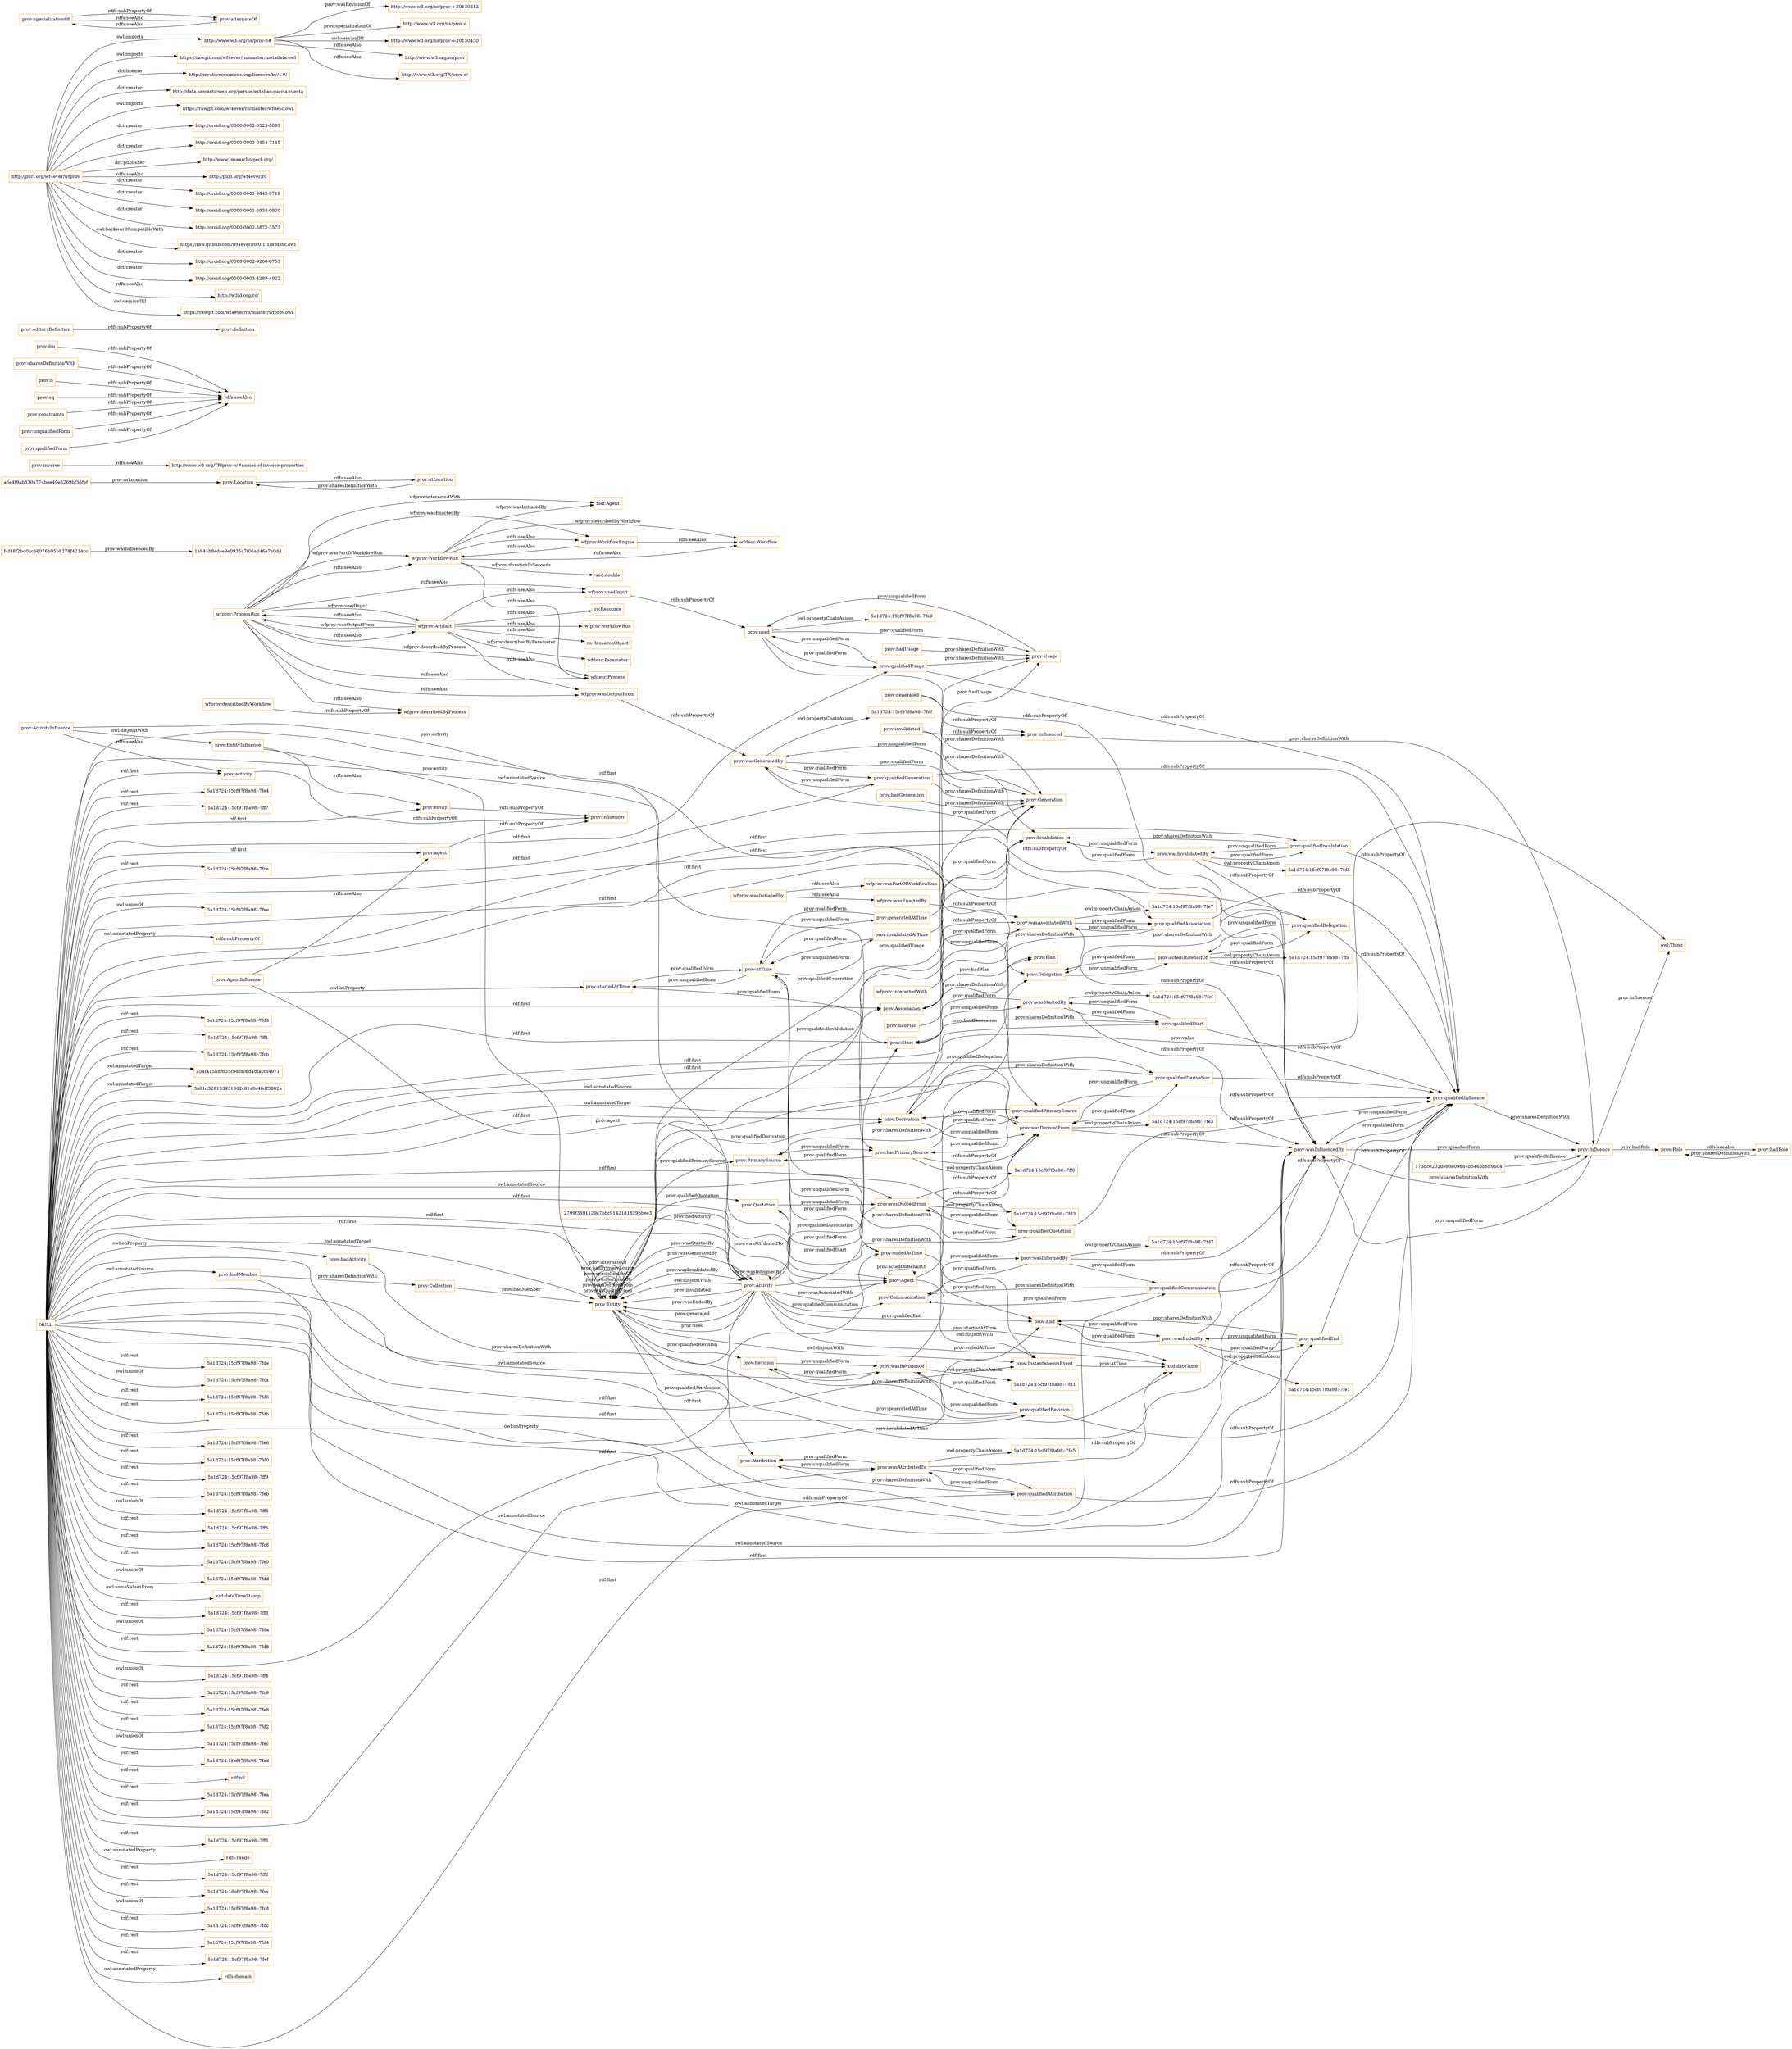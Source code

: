 digraph ar2dtool_diagram { 
rankdir=LR;
size="1501"
node [shape = rectangle, color="orange"]; "wfprov:WorkflowRun" "wfprov:WorkflowEngine" "wfprov:ProcessRun" "wfprov:Artifact" "prov:Influence" "prov:End" "prov:Agent" "prov:Derivation" "prov:Role" "a54f415b8f635c98f8c6d4dfa0f84971" "3a01d328153931802c81a0c46df3882a" "f4f48f2bd0ac66076b95b8278f4214cc" "prov:Quotation" "173dc0202de93e09684b5463b6ff9b04" "prov:Collection" "prov:InstantaneousEvent" "prov:Delegation" "prov:Invalidation" "prov:Usage" "2799f3591129c7bbc91421d1829bbee3" "prov:Attribution" "prov:PrimarySource" "owl:Thing" "prov:ActivityInfluence" "prov:Entity" "prov:Revision" "prov:Communication" "prov:Association" "prov:Start" "a6e4f9ab330a774bee49e5269bf36fef" "prov:Plan" "prov:EntityInfluence" "prov:Activity" "1a844b8edce9e0935a7f06ad46e7a0d4" "prov:Location" "prov:AgentInfluence" "prov:Generation" ; /*classes style*/
	"prov:qualifiedQuotation" -> "prov:wasQuotedFrom" [ label = "prov:unqualifiedForm" ];
	"prov:qualifiedQuotation" -> "prov:Quotation" [ label = "prov:sharesDefinitionWith" ];
	"prov:qualifiedQuotation" -> "prov:qualifiedInfluence" [ label = "rdfs:subPropertyOf" ];
	"prov:inverse" -> "http://www.w3.org/TR/prov-o/#names-of-inverse-properties" [ label = "rdfs:seeAlso" ];
	"prov:atLocation" -> "prov:Location" [ label = "prov:sharesDefinitionWith" ];
	"wfprov:ProcessRun" -> "wfprov:wasOutputFrom" [ label = "rdfs:seeAlso" ];
	"wfprov:ProcessRun" -> "wfprov:Artifact" [ label = "rdfs:seeAlso" ];
	"wfprov:ProcessRun" -> "wfprov:describedByProcess" [ label = "rdfs:seeAlso" ];
	"wfprov:ProcessRun" -> "wfprov:usedInput" [ label = "rdfs:seeAlso" ];
	"wfprov:ProcessRun" -> "wfdesc:Process" [ label = "rdfs:seeAlso" ];
	"wfprov:ProcessRun" -> "wfprov:WorkflowRun" [ label = "rdfs:seeAlso" ];
	"prov:Invalidation" -> "prov:wasInvalidatedBy" [ label = "prov:unqualifiedForm" ];
	"prov:Quotation" -> "prov:wasQuotedFrom" [ label = "prov:unqualifiedForm" ];
	"prov:Location" -> "prov:atLocation" [ label = "rdfs:seeAlso" ];
	"prov:Communication" -> "prov:wasInformedBy" [ label = "prov:unqualifiedForm" ];
	"prov:dm" -> "rdfs:seeAlso" [ label = "rdfs:subPropertyOf" ];
	"wfprov:Artifact" -> "ro:Resource" [ label = "rdfs:seeAlso" ];
	"wfprov:Artifact" -> "wfprov:wasOutputFrom" [ label = "rdfs:seeAlso" ];
	"wfprov:Artifact" -> "wfprov:workflowRun" [ label = "rdfs:seeAlso" ];
	"wfprov:Artifact" -> "wfprov:usedInput" [ label = "rdfs:seeAlso" ];
	"wfprov:Artifact" -> "ro:ResearchObject" [ label = "rdfs:seeAlso" ];
	"wfprov:Artifact" -> "wfprov:ProcessRun" [ label = "rdfs:seeAlso" ];
	"prov:ActivityInfluence" -> "prov:activity" [ label = "rdfs:seeAlso" ];
	"prov:ActivityInfluence" -> "prov:EntityInfluence" [ label = "owl:disjointWith" ];
	"prov:entity" -> "prov:influencer" [ label = "rdfs:subPropertyOf" ];
	"prov:qualifiedDelegation" -> "prov:Delegation" [ label = "prov:sharesDefinitionWith" ];
	"prov:qualifiedDelegation" -> "prov:actedOnBehalfOf" [ label = "prov:unqualifiedForm" ];
	"prov:qualifiedDelegation" -> "prov:qualifiedInfluence" [ label = "rdfs:subPropertyOf" ];
	"prov:used" -> "prov:wasInfluencedBy" [ label = "rdfs:subPropertyOf" ];
	"prov:used" -> "prov:Usage" [ label = "prov:qualifiedForm" ];
	"prov:used" -> "5a1d724:15cf97f8a98:-7fe9" [ label = "owl:propertyChainAxiom" ];
	"prov:used" -> "prov:qualifiedUsage" [ label = "prov:qualifiedForm" ];
	"prov:qualifiedStart" -> "prov:Start" [ label = "prov:sharesDefinitionWith" ];
	"prov:qualifiedStart" -> "prov:wasStartedBy" [ label = "prov:unqualifiedForm" ];
	"prov:qualifiedStart" -> "prov:qualifiedInfluence" [ label = "rdfs:subPropertyOf" ];
	"prov:qualifiedAssociation" -> "prov:Association" [ label = "prov:sharesDefinitionWith" ];
	"prov:qualifiedAssociation" -> "prov:wasAssociatedWith" [ label = "prov:unqualifiedForm" ];
	"prov:qualifiedAssociation" -> "prov:qualifiedInfluence" [ label = "rdfs:subPropertyOf" ];
	"prov:actedOnBehalfOf" -> "prov:qualifiedDelegation" [ label = "prov:qualifiedForm" ];
	"prov:actedOnBehalfOf" -> "5a1d724:15cf97f8a98:-7ffa" [ label = "owl:propertyChainAxiom" ];
	"prov:actedOnBehalfOf" -> "prov:Delegation" [ label = "prov:qualifiedForm" ];
	"prov:actedOnBehalfOf" -> "prov:wasInfluencedBy" [ label = "rdfs:subPropertyOf" ];
	"prov:qualifiedCommunication" -> "prov:Communication" [ label = "prov:sharesDefinitionWith" ];
	"prov:qualifiedCommunication" -> "prov:Communication" [ label = "prov:qualifiedForm" ];
	"prov:qualifiedCommunication" -> "prov:qualifiedInfluence" [ label = "rdfs:subPropertyOf" ];
	"prov:wasRevisionOf" -> "prov:Revision" [ label = "prov:qualifiedForm" ];
	"prov:wasRevisionOf" -> "5a1d724:15cf97f8a98:-7fd1" [ label = "owl:propertyChainAxiom" ];
	"prov:wasRevisionOf" -> "prov:qualifiedRevision" [ label = "prov:qualifiedForm" ];
	"prov:wasRevisionOf" -> "prov:wasDerivedFrom" [ label = "rdfs:subPropertyOf" ];
	"prov:editorsDefinition" -> "prov:definition" [ label = "rdfs:subPropertyOf" ];
	"prov:wasDerivedFrom" -> "5a1d724:15cf97f8a98:-7fe3" [ label = "owl:propertyChainAxiom" ];
	"prov:wasDerivedFrom" -> "prov:Derivation" [ label = "prov:qualifiedForm" ];
	"prov:wasDerivedFrom" -> "prov:qualifiedDerivation" [ label = "prov:qualifiedForm" ];
	"prov:wasDerivedFrom" -> "prov:wasInfluencedBy" [ label = "rdfs:subPropertyOf" ];
	"prov:wasEndedBy" -> "prov:qualifiedEnd" [ label = "prov:qualifiedForm" ];
	"prov:wasEndedBy" -> "5a1d724:15cf97f8a98:-7fe1" [ label = "owl:propertyChainAxiom" ];
	"prov:wasEndedBy" -> "prov:End" [ label = "prov:qualifiedForm" ];
	"prov:wasEndedBy" -> "prov:wasInfluencedBy" [ label = "rdfs:subPropertyOf" ];
	"prov:PrimarySource" -> "prov:hadPrimarySource" [ label = "prov:unqualifiedForm" ];
	"prov:wasAttributedTo" -> "prov:Attribution" [ label = "prov:qualifiedForm" ];
	"prov:wasAttributedTo" -> "prov:wasInfluencedBy" [ label = "rdfs:subPropertyOf" ];
	"prov:wasAttributedTo" -> "5a1d724:15cf97f8a98:-7fe5" [ label = "owl:propertyChainAxiom" ];
	"prov:wasAttributedTo" -> "prov:qualifiedAttribution" [ label = "prov:qualifiedForm" ];
	"prov:Role" -> "prov:hadRole" [ label = "rdfs:seeAlso" ];
	"prov:Attribution" -> "prov:wasAttributedTo" [ label = "prov:unqualifiedForm" ];
	"prov:hadPrimarySource" -> "5a1d724:15cf97f8a98:-7ff0" [ label = "owl:propertyChainAxiom" ];
	"prov:hadPrimarySource" -> "prov:PrimarySource" [ label = "prov:qualifiedForm" ];
	"prov:hadPrimarySource" -> "prov:qualifiedPrimarySource" [ label = "prov:qualifiedForm" ];
	"prov:hadPrimarySource" -> "prov:wasDerivedFrom" [ label = "rdfs:subPropertyOf" ];
	"prov:qualifiedPrimarySource" -> "prov:qualifiedInfluence" [ label = "rdfs:subPropertyOf" ];
	"prov:qualifiedPrimarySource" -> "prov:PrimarySource" [ label = "prov:sharesDefinitionWith" ];
	"prov:qualifiedPrimarySource" -> "prov:hadPrimarySource" [ label = "prov:unqualifiedForm" ];
	"prov:invalidated" -> "prov:influenced" [ label = "rdfs:subPropertyOf" ];
	"prov:invalidated" -> "prov:Invalidation" [ label = "prov:sharesDefinitionWith" ];
	"prov:generated" -> "prov:Generation" [ label = "prov:sharesDefinitionWith" ];
	"prov:generated" -> "prov:influenced" [ label = "rdfs:subPropertyOf" ];
	"prov:Delegation" -> "prov:actedOnBehalfOf" [ label = "prov:unqualifiedForm" ];
	"prov:Derivation" -> "prov:wasDerivedFrom" [ label = "prov:unqualifiedForm" ];
	"prov:Association" -> "prov:wasAssociatedWith" [ label = "prov:unqualifiedForm" ];
	"prov:qualifiedDerivation" -> "prov:wasDerivedFrom" [ label = "prov:unqualifiedForm" ];
	"prov:qualifiedDerivation" -> "prov:qualifiedInfluence" [ label = "rdfs:subPropertyOf" ];
	"prov:qualifiedDerivation" -> "prov:Derivation" [ label = "prov:sharesDefinitionWith" ];
	"prov:End" -> "prov:wasEndedBy" [ label = "prov:unqualifiedForm" ];
	"prov:wasInfluencedBy" -> "prov:Influence" [ label = "prov:sharesDefinitionWith" ];
	"prov:wasInfluencedBy" -> "prov:Influence" [ label = "prov:qualifiedForm" ];
	"prov:wasInfluencedBy" -> "prov:qualifiedInfluence" [ label = "prov:qualifiedForm" ];
	"prov:hadPlan" -> "prov:Plan" [ label = "prov:sharesDefinitionWith" ];
	"prov:Usage" -> "prov:used" [ label = "prov:unqualifiedForm" ];
	"prov:hadUsage" -> "prov:Usage" [ label = "prov:sharesDefinitionWith" ];
	"prov:hadMember" -> "prov:Collection" [ label = "prov:sharesDefinitionWith" ];
	"prov:hadMember" -> "prov:wasInfluencedBy" [ label = "rdfs:subPropertyOf" ];
	"prov:Agent" -> "prov:InstantaneousEvent" [ label = "owl:disjointWith" ];
	"prov:agent" -> "prov:influencer" [ label = "rdfs:subPropertyOf" ];
	"prov:hadGeneration" -> "prov:Generation" [ label = "prov:sharesDefinitionWith" ];
	"wfprov:usedInput" -> "prov:used" [ label = "rdfs:subPropertyOf" ];
	"wfprov:wasOutputFrom" -> "prov:wasGeneratedBy" [ label = "rdfs:subPropertyOf" ];
	"prov:Start" -> "prov:wasStartedBy" [ label = "prov:unqualifiedForm" ];
	"prov:Revision" -> "prov:wasRevisionOf" [ label = "prov:unqualifiedForm" ];
	"prov:qualifiedGeneration" -> "prov:wasGeneratedBy" [ label = "prov:unqualifiedForm" ];
	"prov:qualifiedGeneration" -> "prov:qualifiedInfluence" [ label = "rdfs:subPropertyOf" ];
	"prov:qualifiedGeneration" -> "prov:Generation" [ label = "prov:sharesDefinitionWith" ];
	"NULL" -> "5a1d724:15cf97f8a98:-7fde" [ label = "rdf:rest" ];
	"NULL" -> "5a1d724:15cf97f8a98:-7fca" [ label = "owl:unionOf" ];
	"NULL" -> "5a1d724:15cf97f8a98:-7fd6" [ label = "rdf:rest" ];
	"NULL" -> "prov:Start" [ label = "rdf:first" ];
	"NULL" -> "prov:qualifiedRevision" [ label = "rdf:first" ];
	"NULL" -> "prov:qualifiedStart" [ label = "rdf:first" ];
	"NULL" -> "5a1d724:15cf97f8a98:-7fdb" [ label = "rdf:rest" ];
	"NULL" -> "prov:startedAtTime" [ label = "owl:onProperty" ];
	"NULL" -> "prov:wasInfluencedBy" [ label = "owl:annotatedTarget" ];
	"NULL" -> "5a1d724:15cf97f8a98:-7fe6" [ label = "rdf:rest" ];
	"NULL" -> "5a1d724:15cf97f8a98:-7fd0" [ label = "rdf:rest" ];
	"NULL" -> "5a1d724:15cf97f8a98:-7ff9" [ label = "rdf:rest" ];
	"NULL" -> "5a1d724:15cf97f8a98:-7feb" [ label = "rdf:rest" ];
	"NULL" -> "prov:Derivation" [ label = "rdf:first" ];
	"NULL" -> "prov:hadMember" [ label = "owl:annotatedSource" ];
	"NULL" -> "prov:qualifiedAssociation" [ label = "rdf:first" ];
	"NULL" -> "5a1d724:15cf97f8a98:-7ff8" [ label = "owl:unionOf" ];
	"NULL" -> "5a1d724:15cf97f8a98:-7ff6" [ label = "rdf:rest" ];
	"NULL" -> "5a1d724:15cf97f8a98:-7fc8" [ label = "rdf:rest" ];
	"NULL" -> "5a1d724:15cf97f8a98:-7fe0" [ label = "rdf:rest" ];
	"NULL" -> "5a1d724:15cf97f8a98:-7fdd" [ label = "owl:unionOf" ];
	"NULL" -> "xsd:dateTimeStamp" [ label = "owl:someValuesFrom" ];
	"NULL" -> "5a1d724:15cf97f8a98:-7ff3" [ label = "rdf:rest" ];
	"NULL" -> "prov:wasDerivedFrom" [ label = "owl:annotatedSource" ];
	"NULL" -> "prov:wasInfluencedBy" [ label = "owl:annotatedSource" ];
	"NULL" -> "prov:qualifiedCommunication" [ label = "rdf:first" ];
	"NULL" -> "5a1d724:15cf97f8a98:-7fda" [ label = "owl:unionOf" ];
	"NULL" -> "5a1d724:15cf97f8a98:-7fd8" [ label = "rdf:rest" ];
	"NULL" -> "prov:wasDerivedFrom" [ label = "owl:annotatedTarget" ];
	"NULL" -> "prov:endedAtTime" [ label = "owl:onProperty" ];
	"NULL" -> "prov:qualifiedPrimarySource" [ label = "rdf:first" ];
	"NULL" -> "5a1d724:15cf97f8a98:-7ff4" [ label = "owl:unionOf" ];
	"NULL" -> "5a1d724:15cf97f8a98:-7fc9" [ label = "rdf:rest" ];
	"NULL" -> "5a1d724:15cf97f8a98:-7fe8" [ label = "rdf:rest" ];
	"NULL" -> "prov:wasAttributedTo" [ label = "owl:annotatedSource" ];
	"NULL" -> "5a1d724:15cf97f8a98:-7fd2" [ label = "rdf:rest" ];
	"NULL" -> "5a1d724:15cf97f8a98:-7fec" [ label = "owl:unionOf" ];
	"NULL" -> "prov:Entity" [ label = "rdf:first" ];
	"NULL" -> "5a1d724:15cf97f8a98:-7fed" [ label = "rdf:rest" ];
	"NULL" -> "prov:entity" [ label = "rdf:first" ];
	"NULL" -> "prov:qualifiedUsage" [ label = "rdf:first" ];
	"NULL" -> "prov:Delegation" [ label = "rdf:first" ];
	"NULL" -> "prov:Entity" [ label = "owl:annotatedTarget" ];
	"NULL" -> "prov:wasQuotedFrom" [ label = "owl:annotatedSource" ];
	"NULL" -> "rdf:nil" [ label = "rdf:rest" ];
	"NULL" -> "5a1d724:15cf97f8a98:-7fea" [ label = "rdf:rest" ];
	"NULL" -> "5a1d724:15cf97f8a98:-7fe2" [ label = "rdf:rest" ];
	"NULL" -> "prov:qualifiedInvalidation" [ label = "rdf:first" ];
	"NULL" -> "5a1d724:15cf97f8a98:-7ff5" [ label = "rdf:rest" ];
	"NULL" -> "prov:agent" [ label = "rdf:first" ];
	"NULL" -> "prov:qualifiedEnd" [ label = "rdf:first" ];
	"NULL" -> "prov:Activity" [ label = "rdf:first" ];
	"NULL" -> "prov:End" [ label = "rdf:first" ];
	"NULL" -> "rdfs:range" [ label = "owl:annotatedProperty" ];
	"NULL" -> "a54f415b8f635c98f8c6d4dfa0f84971" [ label = "owl:annotatedTarget" ];
	"NULL" -> "prov:Association" [ label = "rdf:first" ];
	"NULL" -> "5a1d724:15cf97f8a98:-7ff2" [ label = "rdf:rest" ];
	"NULL" -> "5a1d724:15cf97f8a98:-7fcc" [ label = "rdf:rest" ];
	"NULL" -> "prov:activity" [ label = "rdf:first" ];
	"NULL" -> "5a1d724:15cf97f8a98:-7fcd" [ label = "owl:unionOf" ];
	"NULL" -> "prov:InstantaneousEvent" [ label = "rdf:first" ];
	"NULL" -> "prov:qualifiedDelegation" [ label = "rdf:first" ];
	"NULL" -> "3a01d328153931802c81a0c46df3882a" [ label = "owl:annotatedTarget" ];
	"NULL" -> "5a1d724:15cf97f8a98:-7fdc" [ label = "rdf:rest" ];
	"NULL" -> "prov:qualifiedDerivation" [ label = "rdf:first" ];
	"NULL" -> "5a1d724:15cf97f8a98:-7fd4" [ label = "rdf:rest" ];
	"NULL" -> "prov:qualifiedGeneration" [ label = "rdf:first" ];
	"NULL" -> "prov:wasRevisionOf" [ label = "owl:annotatedSource" ];
	"NULL" -> "prov:qualifiedAttribution" [ label = "rdf:first" ];
	"NULL" -> "5a1d724:15cf97f8a98:-7fef" [ label = "rdf:rest" ];
	"NULL" -> "rdfs:domain" [ label = "owl:annotatedProperty" ];
	"NULL" -> "prov:hadActivity" [ label = "owl:onProperty" ];
	"NULL" -> "prov:hadPrimarySource" [ label = "owl:annotatedSource" ];
	"NULL" -> "5a1d724:15cf97f8a98:-7fe4" [ label = "rdf:rest" ];
	"NULL" -> "5a1d724:15cf97f8a98:-7ff7" [ label = "rdf:rest" ];
	"NULL" -> "5a1d724:15cf97f8a98:-7fce" [ label = "rdf:rest" ];
	"NULL" -> "5a1d724:15cf97f8a98:-7fee" [ label = "owl:unionOf" ];
	"NULL" -> "rdfs:subPropertyOf" [ label = "owl:annotatedProperty" ];
	"NULL" -> "prov:Agent" [ label = "rdf:first" ];
	"NULL" -> "5a1d724:15cf97f8a98:-7fd9" [ label = "rdf:rest" ];
	"NULL" -> "prov:qualifiedQuotation" [ label = "rdf:first" ];
	"NULL" -> "5a1d724:15cf97f8a98:-7ff1" [ label = "rdf:rest" ];
	"NULL" -> "5a1d724:15cf97f8a98:-7fcb" [ label = "rdf:rest" ];
	"prov:influenced" -> "prov:Influence" [ label = "prov:sharesDefinitionWith" ];
	"prov:EntityInfluence" -> "prov:entity" [ label = "rdfs:seeAlso" ];
	"wfprov:interactedWith" -> "prov:wasAssociatedWith" [ label = "rdfs:subPropertyOf" ];
	"prov:hadActivity" -> "prov:Activity" [ label = "prov:sharesDefinitionWith" ];
	"wfprov:WorkflowRun" -> "wfprov:WorkflowEngine" [ label = "rdfs:seeAlso" ];
	"wfprov:WorkflowRun" -> "wfdesc:Workflow" [ label = "rdfs:seeAlso" ];
	"wfprov:WorkflowRun" -> "wfdesc:Process" [ label = "rdfs:seeAlso" ];
	"prov:sharesDefinitionWith" -> "rdfs:seeAlso" [ label = "rdfs:subPropertyOf" ];
	"prov:qualifiedInvalidation" -> "prov:Invalidation" [ label = "prov:sharesDefinitionWith" ];
	"prov:qualifiedInvalidation" -> "prov:wasInvalidatedBy" [ label = "prov:unqualifiedForm" ];
	"prov:qualifiedInvalidation" -> "prov:qualifiedInfluence" [ label = "rdfs:subPropertyOf" ];
	"prov:startedAtTime" -> "prov:Start" [ label = "prov:qualifiedForm" ];
	"prov:startedAtTime" -> "prov:atTime" [ label = "prov:qualifiedForm" ];
	"prov:wasAssociatedWith" -> "prov:Association" [ label = "prov:qualifiedForm" ];
	"prov:wasAssociatedWith" -> "prov:wasInfluencedBy" [ label = "rdfs:subPropertyOf" ];
	"prov:wasAssociatedWith" -> "prov:qualifiedAssociation" [ label = "prov:qualifiedForm" ];
	"prov:wasAssociatedWith" -> "5a1d724:15cf97f8a98:-7fe7" [ label = "owl:propertyChainAxiom" ];
	"prov:endedAtTime" -> "prov:End" [ label = "prov:qualifiedForm" ];
	"prov:endedAtTime" -> "prov:atTime" [ label = "prov:qualifiedForm" ];
	"wfprov:wasInitiatedBy" -> "wfprov:wasPartOfWorkflowRun" [ label = "rdfs:seeAlso" ];
	"wfprov:wasInitiatedBy" -> "wfprov:wasEnactedBy" [ label = "rdfs:seeAlso" ];
	"prov:AgentInfluence" -> "prov:agent" [ label = "rdfs:seeAlso" ];
	"prov:hadRole" -> "prov:Role" [ label = "prov:sharesDefinitionWith" ];
	"prov:activity" -> "prov:influencer" [ label = "rdfs:subPropertyOf" ];
	"prov:qualifiedInfluence" -> "prov:wasInfluencedBy" [ label = "prov:unqualifiedForm" ];
	"prov:qualifiedInfluence" -> "prov:Influence" [ label = "prov:sharesDefinitionWith" ];
	"wfprov:wasEnactedBy" -> "prov:wasAssociatedWith" [ label = "rdfs:subPropertyOf" ];
	"prov:wasQuotedFrom" -> "prov:wasDerivedFrom" [ label = "rdfs:subPropertyOf" ];
	"prov:wasQuotedFrom" -> "prov:qualifiedQuotation" [ label = "prov:qualifiedForm" ];
	"prov:wasQuotedFrom" -> "prov:Quotation" [ label = "prov:qualifiedForm" ];
	"prov:wasQuotedFrom" -> "5a1d724:15cf97f8a98:-7fd3" [ label = "owl:propertyChainAxiom" ];
	"prov:n" -> "rdfs:seeAlso" [ label = "rdfs:subPropertyOf" ];
	"prov:wasInformedBy" -> "5a1d724:15cf97f8a98:-7fd7" [ label = "owl:propertyChainAxiom" ];
	"prov:wasInformedBy" -> "prov:wasInfluencedBy" [ label = "rdfs:subPropertyOf" ];
	"prov:wasInformedBy" -> "prov:qualifiedCommunication" [ label = "prov:qualifiedForm" ];
	"prov:wasInformedBy" -> "prov:Communication" [ label = "prov:qualifiedForm" ];
	"prov:aq" -> "rdfs:seeAlso" [ label = "rdfs:subPropertyOf" ];
	"prov:atTime" -> "prov:invalidatedAtTime" [ label = "prov:unqualifiedForm" ];
	"prov:atTime" -> "prov:startedAtTime" [ label = "prov:unqualifiedForm" ];
	"prov:atTime" -> "prov:generatedAtTime" [ label = "prov:unqualifiedForm" ];
	"prov:atTime" -> "prov:endedAtTime" [ label = "prov:unqualifiedForm" ];
	"prov:atTime" -> "prov:InstantaneousEvent" [ label = "prov:sharesDefinitionWith" ];
	"prov:constraints" -> "rdfs:seeAlso" [ label = "rdfs:subPropertyOf" ];
	"http://www.w3.org/ns/prov-o#" -> "http://www.w3.org/ns/prov-o-20130312" [ label = "prov:wasRevisionOf" ];
	"http://www.w3.org/ns/prov-o#" -> "http://www.w3.org/ns/prov-o" [ label = "prov:specializationOf" ];
	"http://www.w3.org/ns/prov-o#" -> "http://www.w3.org/ns/prov-o-20130430" [ label = "owl:versionIRI" ];
	"http://www.w3.org/ns/prov-o#" -> "http://www.w3.org/ns/prov" [ label = "rdfs:seeAlso" ];
	"http://www.w3.org/ns/prov-o#" -> "http://www.w3.org/TR/prov-o/" [ label = "rdfs:seeAlso" ];
	"prov:qualifiedEnd" -> "prov:qualifiedInfluence" [ label = "rdfs:subPropertyOf" ];
	"prov:qualifiedEnd" -> "prov:wasEndedBy" [ label = "prov:unqualifiedForm" ];
	"prov:qualifiedEnd" -> "prov:End" [ label = "prov:sharesDefinitionWith" ];
	"http://purl.org/wf4ever/wfprov" -> "https://rawgit.com/wf4ever/ro/master/metadata.owl" [ label = "owl:imports" ];
	"http://purl.org/wf4ever/wfprov" -> "http://creativecommons.org/licenses/by/4.0/" [ label = "dct:license" ];
	"http://purl.org/wf4ever/wfprov" -> "http://data.semanticweb.org/person/esteban-garcia-cuesta" [ label = "dct:creator" ];
	"http://purl.org/wf4ever/wfprov" -> "https://rawgit.com/wf4ever/ro/master/wfdesc.owl" [ label = "owl:imports" ];
	"http://purl.org/wf4ever/wfprov" -> "http://orcid.org/0000-0002-0323-0093" [ label = "dct:creator" ];
	"http://purl.org/wf4ever/wfprov" -> "http://orcid.org/0000-0003-0454-7145" [ label = "dct:creator" ];
	"http://purl.org/wf4ever/wfprov" -> "http://www.researchobject.org/" [ label = "dct:publisher" ];
	"http://purl.org/wf4ever/wfprov" -> "http://purl.org/wf4ever/ro" [ label = "rdfs:seeAlso" ];
	"http://purl.org/wf4ever/wfprov" -> "http://orcid.org/0000-0001-9842-9718" [ label = "dct:creator" ];
	"http://purl.org/wf4ever/wfprov" -> "http://orcid.org/0000-0001-6938-0820" [ label = "dct:creator" ];
	"http://purl.org/wf4ever/wfprov" -> "http://orcid.org/0000-0002-5872-3573" [ label = "dct:creator" ];
	"http://purl.org/wf4ever/wfprov" -> "https://raw.github.com/wf4ever/ro/0.1.1/wfdesc.owl" [ label = "owl:backwardCompatibleWith" ];
	"http://purl.org/wf4ever/wfprov" -> "http://www.w3.org/ns/prov-o#" [ label = "owl:imports" ];
	"http://purl.org/wf4ever/wfprov" -> "http://orcid.org/0000-0002-9260-0753" [ label = "dct:creator" ];
	"http://purl.org/wf4ever/wfprov" -> "http://orcid.org/0000-0003-4289-4922" [ label = "dct:creator" ];
	"http://purl.org/wf4ever/wfprov" -> "http://w3id.org/ro/" [ label = "rdfs:seeAlso" ];
	"http://purl.org/wf4ever/wfprov" -> "https://rawgit.com/wf4ever/ro/master/wfprov.owl" [ label = "owl:versionIRI" ];
	"prov:qualifiedUsage" -> "prov:qualifiedInfluence" [ label = "rdfs:subPropertyOf" ];
	"prov:qualifiedUsage" -> "prov:Usage" [ label = "prov:sharesDefinitionWith" ];
	"prov:qualifiedUsage" -> "prov:used" [ label = "prov:unqualifiedForm" ];
	"prov:Influence" -> "prov:wasInfluencedBy" [ label = "prov:unqualifiedForm" ];
	"prov:Generation" -> "prov:wasGeneratedBy" [ label = "prov:unqualifiedForm" ];
	"prov:qualifiedAttribution" -> "prov:qualifiedInfluence" [ label = "rdfs:subPropertyOf" ];
	"prov:qualifiedAttribution" -> "prov:wasAttributedTo" [ label = "prov:unqualifiedForm" ];
	"prov:qualifiedAttribution" -> "prov:Attribution" [ label = "prov:sharesDefinitionWith" ];
	"prov:wasStartedBy" -> "prov:qualifiedStart" [ label = "prov:qualifiedForm" ];
	"prov:wasStartedBy" -> "5a1d724:15cf97f8a98:-7fcf" [ label = "owl:propertyChainAxiom" ];
	"prov:wasStartedBy" -> "prov:wasInfluencedBy" [ label = "rdfs:subPropertyOf" ];
	"prov:wasStartedBy" -> "prov:Start" [ label = "prov:qualifiedForm" ];
	"prov:invalidatedAtTime" -> "prov:atTime" [ label = "prov:qualifiedForm" ];
	"prov:invalidatedAtTime" -> "prov:Invalidation" [ label = "prov:qualifiedForm" ];
	"prov:Entity" -> "prov:InstantaneousEvent" [ label = "owl:disjointWith" ];
	"prov:wasGeneratedBy" -> "prov:wasInfluencedBy" [ label = "rdfs:subPropertyOf" ];
	"prov:wasGeneratedBy" -> "prov:Generation" [ label = "prov:qualifiedForm" ];
	"prov:wasGeneratedBy" -> "5a1d724:15cf97f8a98:-7fdf" [ label = "owl:propertyChainAxiom" ];
	"prov:wasGeneratedBy" -> "prov:qualifiedGeneration" [ label = "prov:qualifiedForm" ];
	"prov:specializationOf" -> "prov:alternateOf" [ label = "rdfs:subPropertyOf" ];
	"prov:specializationOf" -> "prov:alternateOf" [ label = "rdfs:seeAlso" ];
	"prov:unqualifiedForm" -> "rdfs:seeAlso" [ label = "rdfs:subPropertyOf" ];
	"prov:wasInvalidatedBy" -> "5a1d724:15cf97f8a98:-7fd5" [ label = "owl:propertyChainAxiom" ];
	"prov:wasInvalidatedBy" -> "prov:wasInfluencedBy" [ label = "rdfs:subPropertyOf" ];
	"prov:wasInvalidatedBy" -> "prov:qualifiedInvalidation" [ label = "prov:qualifiedForm" ];
	"prov:wasInvalidatedBy" -> "prov:Invalidation" [ label = "prov:qualifiedForm" ];
	"wfprov:WorkflowEngine" -> "wfprov:WorkflowRun" [ label = "rdfs:seeAlso" ];
	"wfprov:WorkflowEngine" -> "wfdesc:Workflow" [ label = "rdfs:seeAlso" ];
	"prov:qualifiedForm" -> "rdfs:seeAlso" [ label = "rdfs:subPropertyOf" ];
	"wfprov:describedByWorkflow" -> "wfprov:describedByProcess" [ label = "rdfs:subPropertyOf" ];
	"prov:qualifiedRevision" -> "prov:qualifiedInfluence" [ label = "rdfs:subPropertyOf" ];
	"prov:qualifiedRevision" -> "prov:wasRevisionOf" [ label = "prov:unqualifiedForm" ];
	"prov:qualifiedRevision" -> "prov:Revision" [ label = "prov:sharesDefinitionWith" ];
	"prov:Activity" -> "prov:Entity" [ label = "owl:disjointWith" ];
	"prov:generatedAtTime" -> "prov:atTime" [ label = "prov:qualifiedForm" ];
	"prov:generatedAtTime" -> "prov:Generation" [ label = "prov:qualifiedForm" ];
	"prov:alternateOf" -> "prov:specializationOf" [ label = "rdfs:seeAlso" ];
	"prov:Activity" -> "prov:Agent" [ label = "prov:wasAssociatedWith" ];
	"prov:Activity" -> "prov:Association" [ label = "prov:qualifiedAssociation" ];
	"prov:Association" -> "prov:Plan" [ label = "prov:hadPlan" ];
	"prov:Entity" -> "prov:Invalidation" [ label = "prov:qualifiedInvalidation" ];
	"f4f48f2bd0ac66076b95b8278f4214cc" -> "1a844b8edce9e0935a7f06ad46e7a0d4" [ label = "prov:wasInfluencedBy" ];
	"wfprov:ProcessRun" -> "wfprov:WorkflowEngine" [ label = "wfprov:wasEnactedBy" ];
	"prov:Activity" -> "prov:Usage" [ label = "prov:qualifiedUsage" ];
	"prov:Activity" -> "prov:Activity" [ label = "prov:wasInformedBy" ];
	"prov:Activity" -> "prov:Entity" [ label = "prov:invalidated" ];
	"prov:Derivation" -> "prov:Usage" [ label = "prov:hadUsage" ];
	"prov:Activity" -> "xsd:dateTime" [ label = "prov:startedAtTime" ];
	"wfprov:Artifact" -> "wfprov:ProcessRun" [ label = "wfprov:wasOutputFrom" ];
	"prov:Entity" -> "prov:Entity" [ label = "prov:wasQuotedFrom" ];
	"prov:Activity" -> "prov:Communication" [ label = "prov:qualifiedCommunication" ];
	"prov:Agent" -> "prov:Agent" [ label = "prov:actedOnBehalfOf" ];
	"prov:Derivation" -> "prov:Generation" [ label = "prov:hadGeneration" ];
	"wfprov:WorkflowRun" -> "foaf:Agent" [ label = "wfprov:wasInitiatedBy" ];
	"prov:Agent" -> "prov:Delegation" [ label = "prov:qualifiedDelegation" ];
	"prov:Entity" -> "prov:Activity" [ label = "prov:wasGeneratedBy" ];
	"prov:Activity" -> "prov:End" [ label = "prov:qualifiedEnd" ];
	"prov:Activity" -> "prov:Entity" [ label = "prov:wasEndedBy" ];
	"prov:Entity" -> "prov:Entity" [ label = "prov:wasDerivedFrom" ];
	"173dc0202de93e09684b5463b6ff9b04" -> "prov:Influence" [ label = "prov:qualifiedInfluence" ];
	"wfprov:Artifact" -> "wfdesc:Parameter" [ label = "wfprov:describedByParameter" ];
	"wfprov:ProcessRun" -> "wfprov:WorkflowRun" [ label = "wfprov:wasPartOfWorkflowRun" ];
	"prov:Entity" -> "xsd:dateTime" [ label = "prov:invalidatedAtTime" ];
	"prov:Entity" -> "prov:Entity" [ label = "prov:wasRevisionOf" ];
	"wfprov:ProcessRun" -> "wfdesc:Process" [ label = "wfprov:describedByProcess" ];
	"wfprov:ProcessRun" -> "foaf:Agent" [ label = "wfprov:interactedWith" ];
	"prov:Entity" -> "prov:Agent" [ label = "prov:wasAttributedTo" ];
	"prov:EntityInfluence" -> "prov:Entity" [ label = "prov:entity" ];
	"prov:Entity" -> "prov:PrimarySource" [ label = "prov:qualifiedPrimarySource" ];
	"2799f3591129c7bbc91421d1829bbee3" -> "prov:Activity" [ label = "prov:hadActivity" ];
	"prov:Influence" -> "prov:Role" [ label = "prov:hadRole" ];
	"wfprov:WorkflowRun" -> "wfdesc:Workflow" [ label = "wfprov:describedByWorkflow" ];
	"prov:Entity" -> "xsd:dateTime" [ label = "prov:generatedAtTime" ];
	"prov:Entity" -> "prov:Revision" [ label = "prov:qualifiedRevision" ];
	"prov:Entity" -> "prov:Attribution" [ label = "prov:qualifiedAttribution" ];
	"prov:Activity" -> "prov:Entity" [ label = "prov:generated" ];
	"prov:Entity" -> "prov:Derivation" [ label = "prov:qualifiedDerivation" ];
	"prov:Entity" -> "prov:Quotation" [ label = "prov:qualifiedQuotation" ];
	"prov:Entity" -> "prov:Entity" [ label = "prov:specializationOf" ];
	"wfprov:ProcessRun" -> "wfprov:Artifact" [ label = "wfprov:usedInput" ];
	"prov:Activity" -> "xsd:dateTime" [ label = "prov:endedAtTime" ];
	"prov:Influence" -> "owl:Thing" [ label = "prov:influencer" ];
	"prov:Activity" -> "prov:Start" [ label = "prov:qualifiedStart" ];
	"prov:InstantaneousEvent" -> "xsd:dateTime" [ label = "prov:atTime" ];
	"prov:Entity" -> "owl:Thing" [ label = "prov:value" ];
	"prov:ActivityInfluence" -> "prov:Activity" [ label = "prov:activity" ];
	"a6e4f9ab330a774bee49e5269bf36fef" -> "prov:Location" [ label = "prov:atLocation" ];
	"wfprov:WorkflowRun" -> "xsd:double" [ label = "wfprov:durationInSeconds" ];
	"prov:Collection" -> "prov:Entity" [ label = "prov:hadMember" ];
	"prov:Activity" -> "prov:Entity" [ label = "prov:used" ];
	"prov:Entity" -> "prov:Generation" [ label = "prov:qualifiedGeneration" ];
	"prov:Entity" -> "prov:Entity" [ label = "prov:hadPrimarySource" ];
	"prov:Entity" -> "prov:Entity" [ label = "prov:alternateOf" ];
	"prov:Activity" -> "prov:Entity" [ label = "prov:wasStartedBy" ];
	"prov:AgentInfluence" -> "prov:Agent" [ label = "prov:agent" ];
	"prov:Entity" -> "prov:Activity" [ label = "prov:wasInvalidatedBy" ];

}
